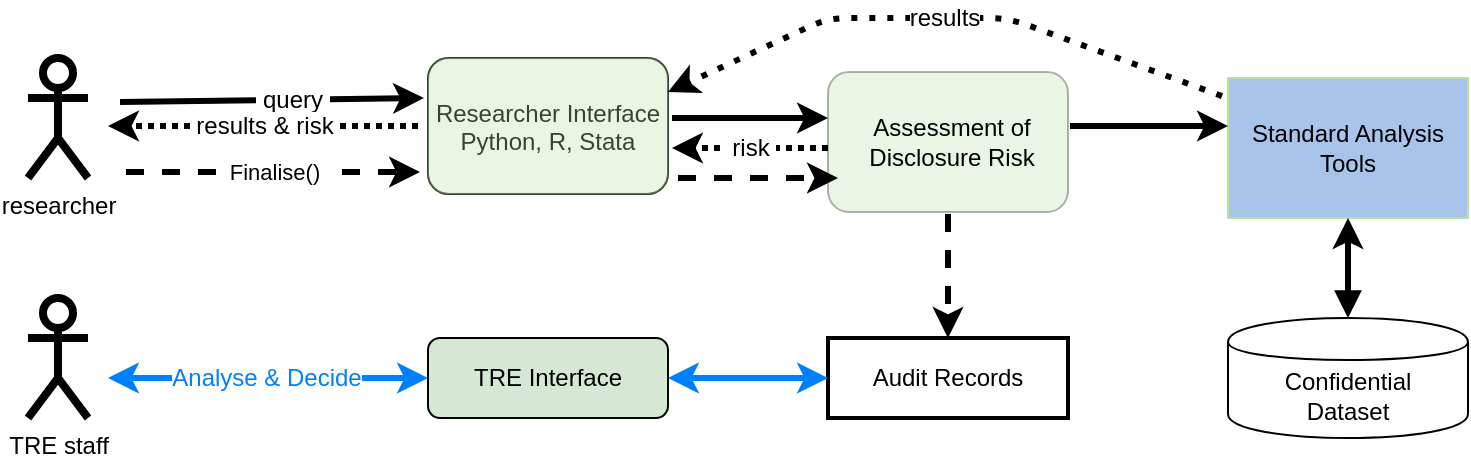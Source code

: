 <mxGraphModel dx="1586" dy="475" grid="0" gridSize="10" guides="1" tooltips="1" connect="1" arrows="1" fold="1" page="1" pageScale="1" pageWidth="827" pageHeight="1169" background="#ffffff"><root><mxCell id="0"/><mxCell id="1" parent="0"/><mxCell id="21" style="rounded=0;html=1;jettySize=auto;orthogonalLoop=1;strokeWidth=3;elbow=vertical;" parent="1" edge="1"><mxGeometry relative="1" as="geometry"><mxPoint x="-714" y="202" as="sourcePoint"/><mxPoint x="-562" y="200" as="targetPoint"/></mxGeometry></mxCell><mxCell id="32" value="&lt;div&gt;&lt;div&gt;&amp;nbsp;query&amp;nbsp;&lt;/div&gt;&lt;/div&gt;" style="text;html=1;resizable=0;points=[];align=center;verticalAlign=middle;labelBackgroundColor=#ffffff;" parent="21" vertex="1" connectable="0"><mxGeometry x="0.156" relative="1" as="geometry"><mxPoint x="-2" as="offset"/></mxGeometry></mxCell><mxCell id="2" value="researcher" style="shape=umlActor;verticalLabelPosition=bottom;labelBackgroundColor=#ffffff;verticalAlign=top;html=1;strokeWidth=4;" parent="1" vertex="1"><mxGeometry x="-760" y="180" width="30" height="60" as="geometry"/></mxCell><mxCell id="26" value="" style="edgeStyle=entityRelationEdgeStyle;rounded=0;html=1;jettySize=auto;orthogonalLoop=1;strokeWidth=3;startArrow=none;startFill=0;" parent="1" edge="1"><mxGeometry relative="1" as="geometry"><mxPoint x="-438" y="210" as="sourcePoint"/><mxPoint x="-360" y="210" as="targetPoint"/></mxGeometry></mxCell><mxCell id="57" value="" style="edgeStyle=orthogonalEdgeStyle;rounded=0;html=1;dashed=1;startArrow=none;startFill=0;jettySize=auto;orthogonalLoop=1;strokeWidth=3;" edge="1" parent="1" source="12" target="35"><mxGeometry relative="1" as="geometry"/></mxCell><mxCell id="12" value="&lt;div style=&quot;text-align: center&quot;&gt;Assessment of Disclosure Risk&lt;/div&gt;" style="rounded=1;whiteSpace=wrap;html=1;strokeColor=#000000;verticalAlign=middle;opacity=30;fillColor=#B9E0A5;perimeterSpacing=1;spacingLeft=4;" parent="1" vertex="1"><mxGeometry x="-360" y="187" width="120" height="70" as="geometry"/></mxCell><mxCell id="15" value="Standard Analysis Tools" style="rounded=0;whiteSpace=wrap;html=1;strokeColor=#B9E0A5;fillColor=#A9C4EB;" parent="1" vertex="1"><mxGeometry x="-160" y="190" width="120" height="70" as="geometry"/></mxCell><mxCell id="27" value="" style="edgeStyle=entityRelationEdgeStyle;rounded=0;html=1;jettySize=auto;orthogonalLoop=1;strokeWidth=3;startArrow=none;startFill=0;entryX=0;entryY=0.5;" parent="1" edge="1"><mxGeometry relative="1" as="geometry"><mxPoint x="-239" y="214" as="sourcePoint"/><mxPoint x="-160" y="214" as="targetPoint"/></mxGeometry></mxCell><mxCell id="30" value="&lt;span style=&quot;letter-spacing: 0px&quot;&gt;&amp;nbsp;results &amp;amp;&lt;/span&gt;&lt;span style=&quot;letter-spacing: 0px&quot;&gt;&amp;nbsp;risk&amp;nbsp;&lt;/span&gt;" style="endArrow=classic;html=1;strokeWidth=3;fontSize=12;dashed=1;dashPattern=1 1;" parent="1" edge="1"><mxGeometry width="50" height="50" relative="1" as="geometry"><mxPoint x="-565" y="214" as="sourcePoint"/><mxPoint x="-720" y="214" as="targetPoint"/></mxGeometry></mxCell><mxCell id="35" value="Audit Records" style="rounded=0;whiteSpace=wrap;html=1;strokeColor=#000000;fillColor=#FFFFFF;strokeWidth=2;" parent="1" vertex="1"><mxGeometry x="-360" y="320" width="120" height="40" as="geometry"/></mxCell><mxCell id="36" value="TRE staff" style="shape=umlActor;verticalLabelPosition=bottom;labelBackgroundColor=#ffffff;verticalAlign=top;html=1;rounded=1;strokeColor=#000000;strokeWidth=4;fillColor=#FFFFFF;" parent="1" vertex="1"><mxGeometry x="-760" y="300" width="30" height="60" as="geometry"/></mxCell><mxCell id="37" value="" style="endArrow=classic;html=1;strokeWidth=3;startArrow=classic;startFill=1;strokeColor=#007FFF;" parent="1" edge="1"><mxGeometry width="50" height="50" relative="1" as="geometry"><mxPoint x="-560" y="340" as="sourcePoint"/><mxPoint x="-720" y="340" as="targetPoint"/></mxGeometry></mxCell><mxCell id="46" value="Analyse &amp;amp; Decide" style="text;html=1;resizable=0;points=[];align=center;verticalAlign=middle;labelBackgroundColor=#ffffff;fontColor=#007FFF;" parent="37" vertex="1" connectable="0"><mxGeometry x="0.01" relative="1" as="geometry"><mxPoint as="offset"/></mxGeometry></mxCell><mxCell id="43" value="Researcher Interface&#10;Python, R, Stata" style="group;verticalAlign=middle;fontStyle=0;strokeColor=#000000;rounded=1;" parent="1" vertex="1" connectable="0"><mxGeometry x="-560" y="180" width="120" height="68" as="geometry"/></mxCell><mxCell id="8" value="" style="rounded=1;whiteSpace=wrap;html=1;strokeColor=#B9E0A5;verticalAlign=top;opacity=30;fillColor=#B9E0A5;spacingLeft=5;spacingRight=5;" parent="43" vertex="1"><mxGeometry width="120" height="68" as="geometry"/></mxCell><mxCell id="14" style="edgeStyle=orthogonalEdgeStyle;rounded=0;html=1;exitX=0.5;exitY=1;jettySize=auto;orthogonalLoop=1;" parent="43" source="8" target="8" edge="1"><mxGeometry relative="1" as="geometry"/></mxCell><mxCell id="48" value="TRE Interface" style="rounded=1;whiteSpace=wrap;html=1;fillColor=#D5E8D4;" parent="1" vertex="1"><mxGeometry x="-560" y="320" width="120" height="40" as="geometry"/></mxCell><mxCell id="49" style="edgeStyle=entityRelationEdgeStyle;rounded=0;html=1;jettySize=auto;orthogonalLoop=1;strokeWidth=3;startArrow=classic;startFill=1;entryX=0;entryY=0.5;strokeColor=#007FFF;" parent="1" target="35" edge="1"><mxGeometry relative="1" as="geometry"><mxPoint x="-440" y="340" as="sourcePoint"/><mxPoint x="-370" y="340" as="targetPoint"/></mxGeometry></mxCell><mxCell id="54" value="results" style="endArrow=classic;html=1;strokeWidth=3;fontSize=12;dashed=1;dashPattern=1 2;jumpStyle=arc;exitX=-0.025;exitY=0.129;exitPerimeter=0;entryX=1;entryY=0.25;" edge="1" parent="1" source="15" target="8"><mxGeometry width="50" height="50" relative="1" as="geometry"><mxPoint x="-320" y="140" as="sourcePoint"/><mxPoint x="-480" y="199" as="targetPoint"/><Array as="points"><mxPoint x="-270" y="160"/><mxPoint x="-330" y="160"/><mxPoint x="-360" y="160"/></Array></mxGeometry></mxCell><mxCell id="55" value="&amp;nbsp;risk&amp;nbsp;" style="endArrow=classic;html=1;strokeWidth=3;fontSize=12;dashed=1;dashPattern=1 1;" edge="1" parent="1"><mxGeometry width="50" height="50" relative="1" as="geometry"><mxPoint x="-360" y="225" as="sourcePoint"/><mxPoint x="-438" y="225" as="targetPoint"/></mxGeometry></mxCell><mxCell id="59" style="edgeStyle=orthogonalEdgeStyle;rounded=0;html=1;exitX=0.5;exitY=0;entryX=0.5;entryY=1;entryPerimeter=0;startArrow=block;startFill=1;jettySize=auto;orthogonalLoop=1;strokeWidth=3;" edge="1" parent="1" source="58" target="15"><mxGeometry relative="1" as="geometry"><Array as="points"/></mxGeometry></mxCell><mxCell id="58" value="Confidential&lt;div&gt;Dataset&lt;/div&gt;" style="shape=cylinder;whiteSpace=wrap;html=1;boundedLbl=1;rounded=1;strokeColor=#000000;fillColor=none;" vertex="1" parent="1"><mxGeometry x="-160" y="310" width="120" height="60" as="geometry"/></mxCell><mxCell id="62" value="&amp;nbsp;Finalise()&amp;nbsp;" style="endArrow=classic;html=1;dashed=1;strokeWidth=3;" edge="1" parent="1"><mxGeometry width="50" height="50" relative="1" as="geometry"><mxPoint x="-711" y="237" as="sourcePoint"/><mxPoint x="-564" y="237" as="targetPoint"/></mxGeometry></mxCell><mxCell id="63" value="" style="endArrow=classic;html=1;dashed=1;strokeWidth=3;" edge="1" parent="1"><mxGeometry width="50" height="50" relative="1" as="geometry"><mxPoint x="-435" y="240" as="sourcePoint"/><mxPoint x="-355" y="240" as="targetPoint"/></mxGeometry></mxCell></root></mxGraphModel>

